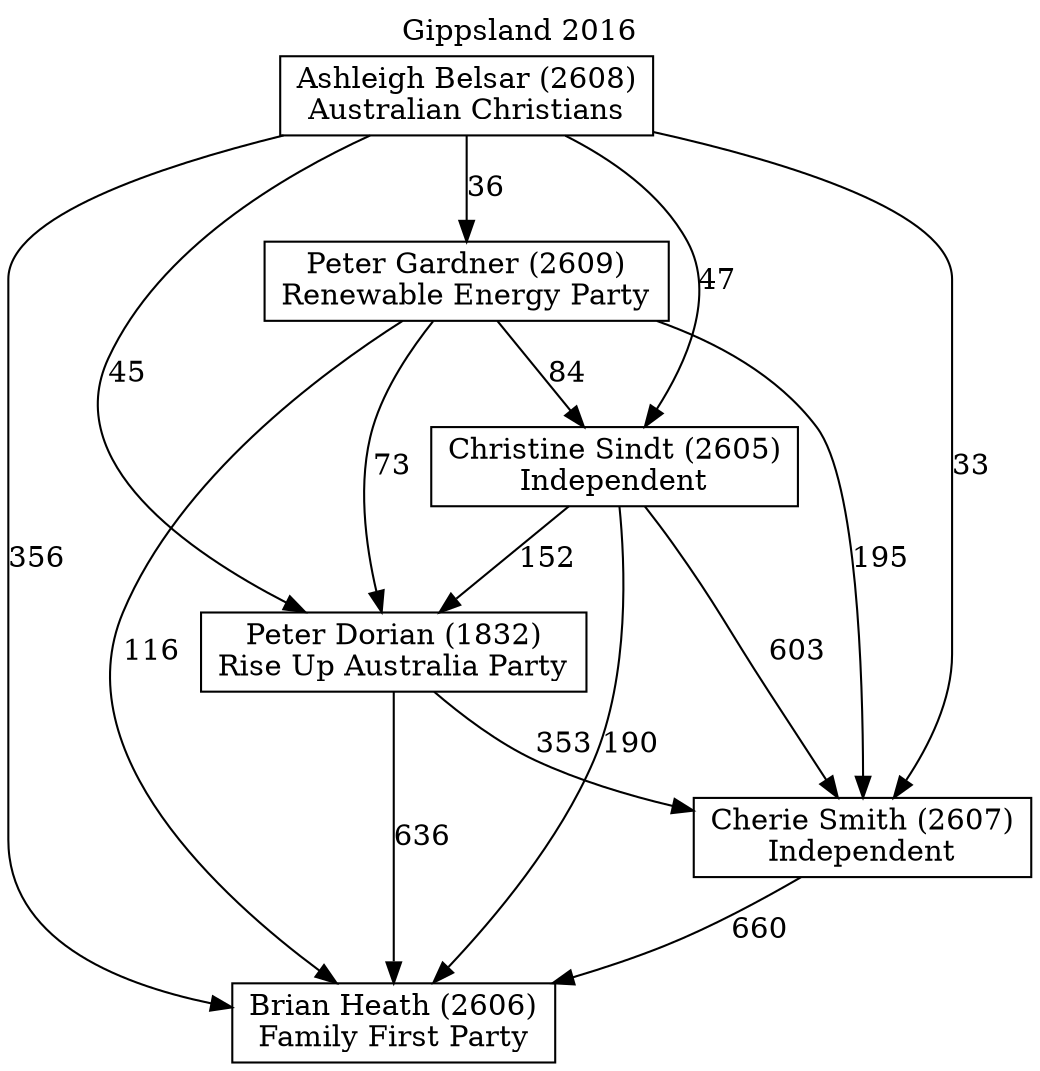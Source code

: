 // House preference flow
digraph "Brian Heath (2606)_Gippsland_2016" {
	graph [label="Gippsland 2016" labelloc=t mclimit=10]
	node [shape=box]
	"Brian Heath (2606)" [label="Brian Heath (2606)
Family First Party"]
	"Ashleigh Belsar (2608)" [label="Ashleigh Belsar (2608)
Australian Christians"]
	"Peter Dorian (1832)" [label="Peter Dorian (1832)
Rise Up Australia Party"]
	"Cherie Smith (2607)" [label="Cherie Smith (2607)
Independent"]
	"Peter Gardner (2609)" [label="Peter Gardner (2609)
Renewable Energy Party"]
	"Christine Sindt (2605)" [label="Christine Sindt (2605)
Independent"]
	"Ashleigh Belsar (2608)" -> "Christine Sindt (2605)" [label=47]
	"Christine Sindt (2605)" -> "Brian Heath (2606)" [label=190]
	"Peter Gardner (2609)" -> "Brian Heath (2606)" [label=116]
	"Ashleigh Belsar (2608)" -> "Peter Dorian (1832)" [label=45]
	"Peter Dorian (1832)" -> "Brian Heath (2606)" [label=636]
	"Christine Sindt (2605)" -> "Cherie Smith (2607)" [label=603]
	"Peter Dorian (1832)" -> "Cherie Smith (2607)" [label=353]
	"Ashleigh Belsar (2608)" -> "Peter Gardner (2609)" [label=36]
	"Peter Gardner (2609)" -> "Christine Sindt (2605)" [label=84]
	"Christine Sindt (2605)" -> "Peter Dorian (1832)" [label=152]
	"Cherie Smith (2607)" -> "Brian Heath (2606)" [label=660]
	"Ashleigh Belsar (2608)" -> "Brian Heath (2606)" [label=356]
	"Ashleigh Belsar (2608)" -> "Cherie Smith (2607)" [label=33]
	"Peter Gardner (2609)" -> "Peter Dorian (1832)" [label=73]
	"Peter Gardner (2609)" -> "Cherie Smith (2607)" [label=195]
}
